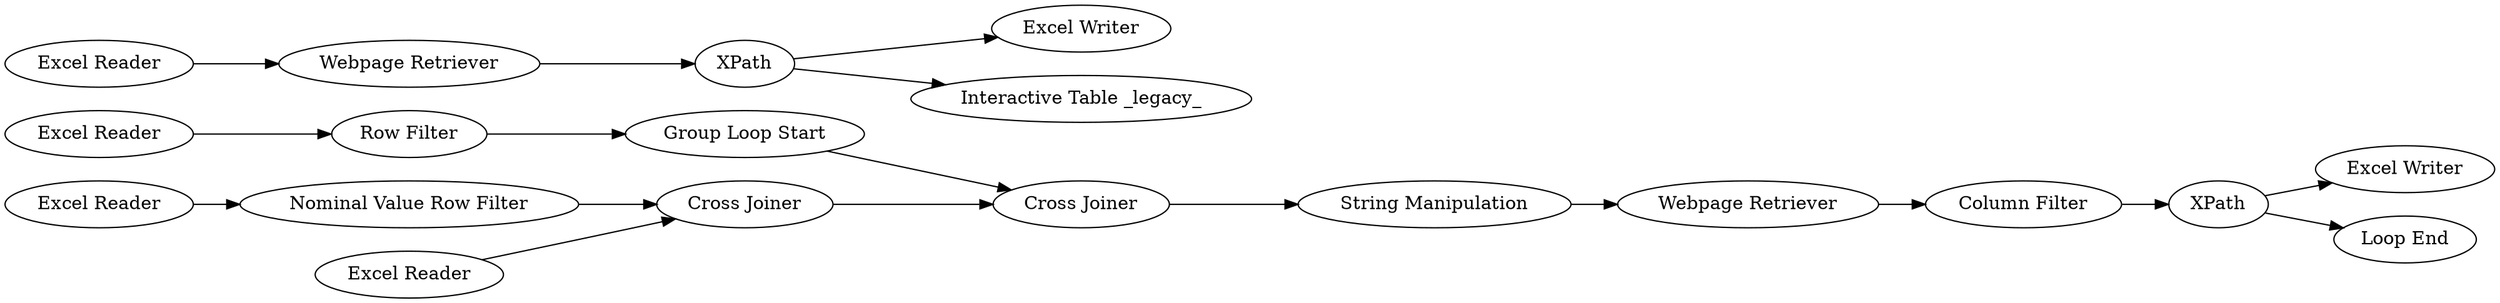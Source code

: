 digraph {
	973 -> 967
	972 -> 950
	955 -> 958
	975 -> 972
	935 -> 934
	974 -> 950
	956 -> 971
	954 -> 946
	967 -> 957
	934 -> 938
	971 -> 955
	957 -> 954
	946 -> 956
	940 -> 935
	955 -> 951
	934 -> 933
	950 -> 954
	950 [label="Cross Joiner"]
	975 [label="Excel Reader"]
	971 [label="Column Filter"]
	957 [label="Group Loop Start"]
	933 [label="Interactive Table _legacy_"]
	935 [label="Webpage Retriever"]
	967 [label="Row Filter"]
	955 [label=XPath]
	956 [label="Webpage Retriever"]
	973 [label="Excel Reader"]
	938 [label="Excel Writer"]
	951 [label="Loop End"]
	974 [label="Excel Reader"]
	946 [label="String Manipulation"]
	940 [label="Excel Reader"]
	934 [label=XPath]
	954 [label="Cross Joiner"]
	958 [label="Excel Writer"]
	972 [label="Nominal Value Row Filter"]
	rankdir=LR
}
